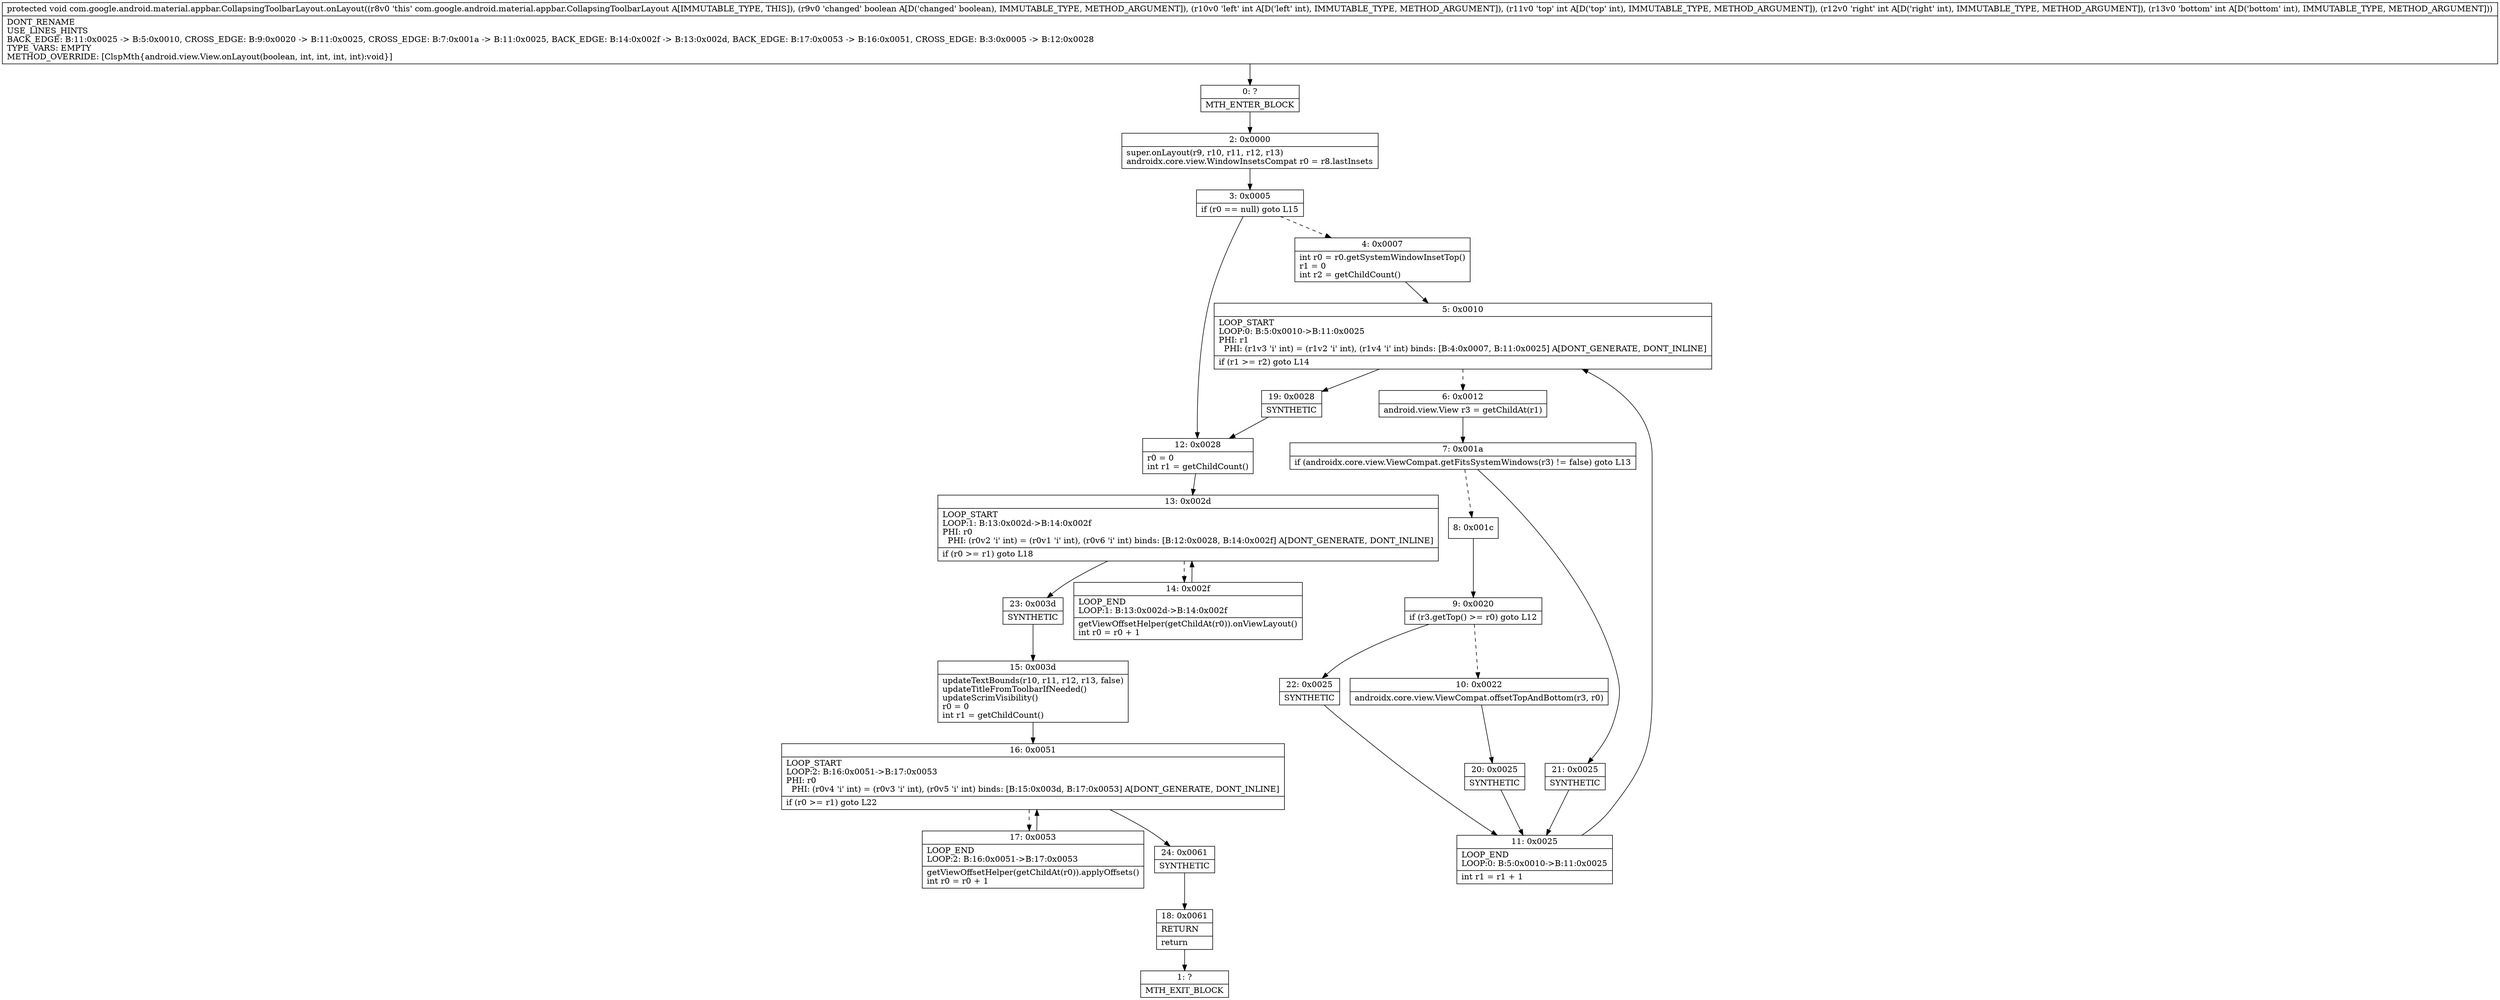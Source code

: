 digraph "CFG forcom.google.android.material.appbar.CollapsingToolbarLayout.onLayout(ZIIII)V" {
Node_0 [shape=record,label="{0\:\ ?|MTH_ENTER_BLOCK\l}"];
Node_2 [shape=record,label="{2\:\ 0x0000|super.onLayout(r9, r10, r11, r12, r13)\landroidx.core.view.WindowInsetsCompat r0 = r8.lastInsets\l}"];
Node_3 [shape=record,label="{3\:\ 0x0005|if (r0 == null) goto L15\l}"];
Node_4 [shape=record,label="{4\:\ 0x0007|int r0 = r0.getSystemWindowInsetTop()\lr1 = 0\lint r2 = getChildCount()\l}"];
Node_5 [shape=record,label="{5\:\ 0x0010|LOOP_START\lLOOP:0: B:5:0x0010\-\>B:11:0x0025\lPHI: r1 \l  PHI: (r1v3 'i' int) = (r1v2 'i' int), (r1v4 'i' int) binds: [B:4:0x0007, B:11:0x0025] A[DONT_GENERATE, DONT_INLINE]\l|if (r1 \>= r2) goto L14\l}"];
Node_6 [shape=record,label="{6\:\ 0x0012|android.view.View r3 = getChildAt(r1)\l}"];
Node_7 [shape=record,label="{7\:\ 0x001a|if (androidx.core.view.ViewCompat.getFitsSystemWindows(r3) != false) goto L13\l}"];
Node_8 [shape=record,label="{8\:\ 0x001c}"];
Node_9 [shape=record,label="{9\:\ 0x0020|if (r3.getTop() \>= r0) goto L12\l}"];
Node_10 [shape=record,label="{10\:\ 0x0022|androidx.core.view.ViewCompat.offsetTopAndBottom(r3, r0)\l}"];
Node_20 [shape=record,label="{20\:\ 0x0025|SYNTHETIC\l}"];
Node_11 [shape=record,label="{11\:\ 0x0025|LOOP_END\lLOOP:0: B:5:0x0010\-\>B:11:0x0025\l|int r1 = r1 + 1\l}"];
Node_22 [shape=record,label="{22\:\ 0x0025|SYNTHETIC\l}"];
Node_21 [shape=record,label="{21\:\ 0x0025|SYNTHETIC\l}"];
Node_19 [shape=record,label="{19\:\ 0x0028|SYNTHETIC\l}"];
Node_12 [shape=record,label="{12\:\ 0x0028|r0 = 0\lint r1 = getChildCount()\l}"];
Node_13 [shape=record,label="{13\:\ 0x002d|LOOP_START\lLOOP:1: B:13:0x002d\-\>B:14:0x002f\lPHI: r0 \l  PHI: (r0v2 'i' int) = (r0v1 'i' int), (r0v6 'i' int) binds: [B:12:0x0028, B:14:0x002f] A[DONT_GENERATE, DONT_INLINE]\l|if (r0 \>= r1) goto L18\l}"];
Node_14 [shape=record,label="{14\:\ 0x002f|LOOP_END\lLOOP:1: B:13:0x002d\-\>B:14:0x002f\l|getViewOffsetHelper(getChildAt(r0)).onViewLayout()\lint r0 = r0 + 1\l}"];
Node_23 [shape=record,label="{23\:\ 0x003d|SYNTHETIC\l}"];
Node_15 [shape=record,label="{15\:\ 0x003d|updateTextBounds(r10, r11, r12, r13, false)\lupdateTitleFromToolbarIfNeeded()\lupdateScrimVisibility()\lr0 = 0\lint r1 = getChildCount()\l}"];
Node_16 [shape=record,label="{16\:\ 0x0051|LOOP_START\lLOOP:2: B:16:0x0051\-\>B:17:0x0053\lPHI: r0 \l  PHI: (r0v4 'i' int) = (r0v3 'i' int), (r0v5 'i' int) binds: [B:15:0x003d, B:17:0x0053] A[DONT_GENERATE, DONT_INLINE]\l|if (r0 \>= r1) goto L22\l}"];
Node_17 [shape=record,label="{17\:\ 0x0053|LOOP_END\lLOOP:2: B:16:0x0051\-\>B:17:0x0053\l|getViewOffsetHelper(getChildAt(r0)).applyOffsets()\lint r0 = r0 + 1\l}"];
Node_24 [shape=record,label="{24\:\ 0x0061|SYNTHETIC\l}"];
Node_18 [shape=record,label="{18\:\ 0x0061|RETURN\l|return\l}"];
Node_1 [shape=record,label="{1\:\ ?|MTH_EXIT_BLOCK\l}"];
MethodNode[shape=record,label="{protected void com.google.android.material.appbar.CollapsingToolbarLayout.onLayout((r8v0 'this' com.google.android.material.appbar.CollapsingToolbarLayout A[IMMUTABLE_TYPE, THIS]), (r9v0 'changed' boolean A[D('changed' boolean), IMMUTABLE_TYPE, METHOD_ARGUMENT]), (r10v0 'left' int A[D('left' int), IMMUTABLE_TYPE, METHOD_ARGUMENT]), (r11v0 'top' int A[D('top' int), IMMUTABLE_TYPE, METHOD_ARGUMENT]), (r12v0 'right' int A[D('right' int), IMMUTABLE_TYPE, METHOD_ARGUMENT]), (r13v0 'bottom' int A[D('bottom' int), IMMUTABLE_TYPE, METHOD_ARGUMENT]))  | DONT_RENAME\lUSE_LINES_HINTS\lBACK_EDGE: B:11:0x0025 \-\> B:5:0x0010, CROSS_EDGE: B:9:0x0020 \-\> B:11:0x0025, CROSS_EDGE: B:7:0x001a \-\> B:11:0x0025, BACK_EDGE: B:14:0x002f \-\> B:13:0x002d, BACK_EDGE: B:17:0x0053 \-\> B:16:0x0051, CROSS_EDGE: B:3:0x0005 \-\> B:12:0x0028\lTYPE_VARS: EMPTY\lMETHOD_OVERRIDE: [ClspMth\{android.view.View.onLayout(boolean, int, int, int, int):void\}]\l}"];
MethodNode -> Node_0;Node_0 -> Node_2;
Node_2 -> Node_3;
Node_3 -> Node_4[style=dashed];
Node_3 -> Node_12;
Node_4 -> Node_5;
Node_5 -> Node_6[style=dashed];
Node_5 -> Node_19;
Node_6 -> Node_7;
Node_7 -> Node_8[style=dashed];
Node_7 -> Node_21;
Node_8 -> Node_9;
Node_9 -> Node_10[style=dashed];
Node_9 -> Node_22;
Node_10 -> Node_20;
Node_20 -> Node_11;
Node_11 -> Node_5;
Node_22 -> Node_11;
Node_21 -> Node_11;
Node_19 -> Node_12;
Node_12 -> Node_13;
Node_13 -> Node_14[style=dashed];
Node_13 -> Node_23;
Node_14 -> Node_13;
Node_23 -> Node_15;
Node_15 -> Node_16;
Node_16 -> Node_17[style=dashed];
Node_16 -> Node_24;
Node_17 -> Node_16;
Node_24 -> Node_18;
Node_18 -> Node_1;
}

